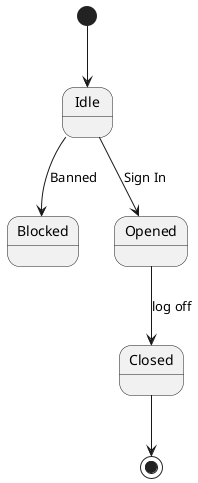 @startuml
'https://plantuml.com/state-diagram

[*] --> Idle
Idle --> Blocked: Banned
Idle --> Opened: Sign In
Opened --> Closed: log off
Closed --> [*]

@enduml